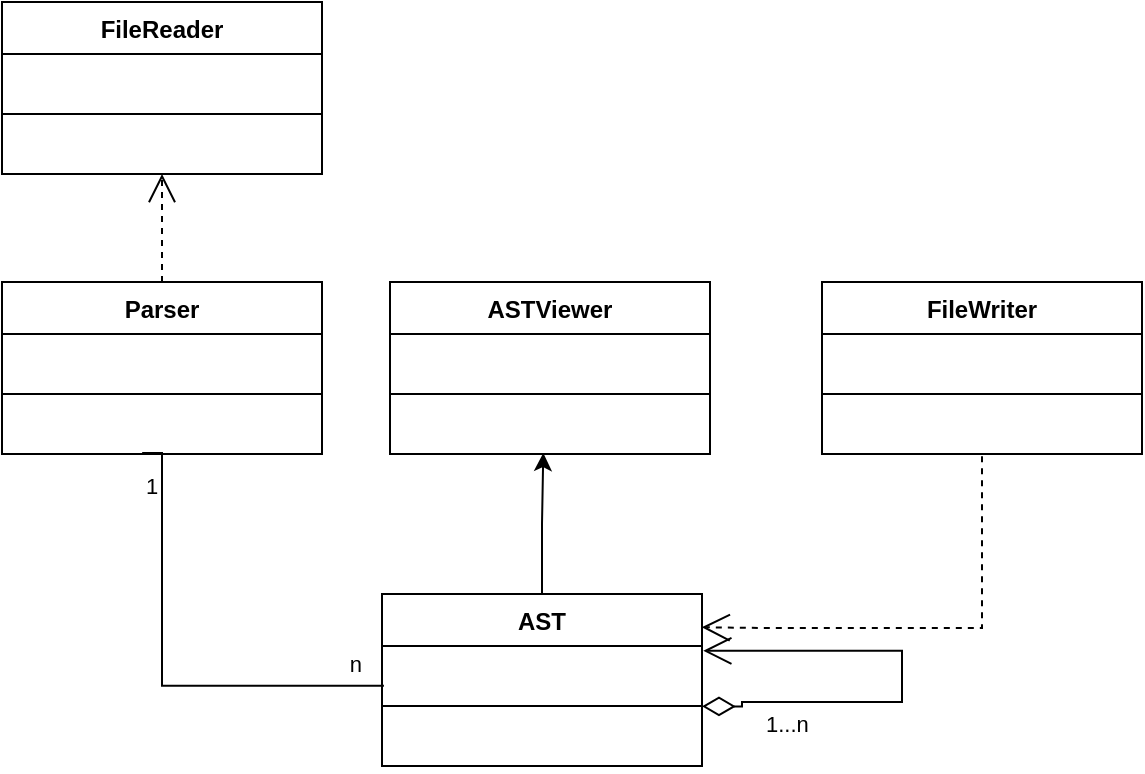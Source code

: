 <mxfile version="22.1.8" type="github">
  <diagram id="C5RBs43oDa-KdzZeNtuy" name="Page-1">
    <mxGraphModel dx="719" dy="398" grid="1" gridSize="10" guides="1" tooltips="1" connect="1" arrows="1" fold="1" page="1" pageScale="1" pageWidth="827" pageHeight="1169" math="0" shadow="0">
      <root>
        <mxCell id="WIyWlLk6GJQsqaUBKTNV-0" />
        <mxCell id="WIyWlLk6GJQsqaUBKTNV-1" parent="WIyWlLk6GJQsqaUBKTNV-0" />
        <mxCell id="NJ7ylM0C1uJUMBEiCNZn-0" value="Parser" style="swimlane;fontStyle=1;align=center;verticalAlign=top;childLayout=stackLayout;horizontal=1;startSize=26;horizontalStack=0;resizeParent=1;resizeParentMax=0;resizeLast=0;collapsible=1;marginBottom=0;whiteSpace=wrap;html=1;" vertex="1" parent="WIyWlLk6GJQsqaUBKTNV-1">
          <mxGeometry x="220" y="200" width="160" height="86" as="geometry" />
        </mxCell>
        <mxCell id="NJ7ylM0C1uJUMBEiCNZn-1" value="&amp;nbsp; &amp;nbsp;" style="text;strokeColor=none;fillColor=none;align=left;verticalAlign=top;spacingLeft=4;spacingRight=4;overflow=hidden;rotatable=0;points=[[0,0.5],[1,0.5]];portConstraint=eastwest;whiteSpace=wrap;html=1;" vertex="1" parent="NJ7ylM0C1uJUMBEiCNZn-0">
          <mxGeometry y="26" width="160" height="26" as="geometry" />
        </mxCell>
        <mxCell id="NJ7ylM0C1uJUMBEiCNZn-2" value="" style="line;strokeWidth=1;fillColor=none;align=left;verticalAlign=middle;spacingTop=-1;spacingLeft=3;spacingRight=3;rotatable=0;labelPosition=right;points=[];portConstraint=eastwest;strokeColor=inherit;" vertex="1" parent="NJ7ylM0C1uJUMBEiCNZn-0">
          <mxGeometry y="52" width="160" height="8" as="geometry" />
        </mxCell>
        <mxCell id="NJ7ylM0C1uJUMBEiCNZn-3" value="&amp;nbsp; &amp;nbsp;" style="text;strokeColor=none;fillColor=none;align=left;verticalAlign=top;spacingLeft=4;spacingRight=4;overflow=hidden;rotatable=0;points=[[0,0.5],[1,0.5]];portConstraint=eastwest;whiteSpace=wrap;html=1;" vertex="1" parent="NJ7ylM0C1uJUMBEiCNZn-0">
          <mxGeometry y="60" width="160" height="26" as="geometry" />
        </mxCell>
        <mxCell id="NJ7ylM0C1uJUMBEiCNZn-4" value="ASTViewer" style="swimlane;fontStyle=1;align=center;verticalAlign=top;childLayout=stackLayout;horizontal=1;startSize=26;horizontalStack=0;resizeParent=1;resizeParentMax=0;resizeLast=0;collapsible=1;marginBottom=0;whiteSpace=wrap;html=1;" vertex="1" parent="WIyWlLk6GJQsqaUBKTNV-1">
          <mxGeometry x="414" y="200" width="160" height="86" as="geometry" />
        </mxCell>
        <mxCell id="NJ7ylM0C1uJUMBEiCNZn-5" value="&amp;nbsp; &amp;nbsp;" style="text;strokeColor=none;fillColor=none;align=left;verticalAlign=top;spacingLeft=4;spacingRight=4;overflow=hidden;rotatable=0;points=[[0,0.5],[1,0.5]];portConstraint=eastwest;whiteSpace=wrap;html=1;" vertex="1" parent="NJ7ylM0C1uJUMBEiCNZn-4">
          <mxGeometry y="26" width="160" height="26" as="geometry" />
        </mxCell>
        <mxCell id="NJ7ylM0C1uJUMBEiCNZn-6" value="" style="line;strokeWidth=1;fillColor=none;align=left;verticalAlign=middle;spacingTop=-1;spacingLeft=3;spacingRight=3;rotatable=0;labelPosition=right;points=[];portConstraint=eastwest;strokeColor=inherit;" vertex="1" parent="NJ7ylM0C1uJUMBEiCNZn-4">
          <mxGeometry y="52" width="160" height="8" as="geometry" />
        </mxCell>
        <mxCell id="NJ7ylM0C1uJUMBEiCNZn-7" value="&amp;nbsp; &amp;nbsp;" style="text;strokeColor=none;fillColor=none;align=left;verticalAlign=top;spacingLeft=4;spacingRight=4;overflow=hidden;rotatable=0;points=[[0,0.5],[1,0.5]];portConstraint=eastwest;whiteSpace=wrap;html=1;" vertex="1" parent="NJ7ylM0C1uJUMBEiCNZn-4">
          <mxGeometry y="60" width="160" height="26" as="geometry" />
        </mxCell>
        <mxCell id="NJ7ylM0C1uJUMBEiCNZn-8" value="FileReader" style="swimlane;fontStyle=1;align=center;verticalAlign=top;childLayout=stackLayout;horizontal=1;startSize=26;horizontalStack=0;resizeParent=1;resizeParentMax=0;resizeLast=0;collapsible=1;marginBottom=0;whiteSpace=wrap;html=1;" vertex="1" parent="WIyWlLk6GJQsqaUBKTNV-1">
          <mxGeometry x="220" y="60" width="160" height="86" as="geometry" />
        </mxCell>
        <mxCell id="NJ7ylM0C1uJUMBEiCNZn-9" value="&amp;nbsp; &amp;nbsp;" style="text;strokeColor=none;fillColor=none;align=left;verticalAlign=top;spacingLeft=4;spacingRight=4;overflow=hidden;rotatable=0;points=[[0,0.5],[1,0.5]];portConstraint=eastwest;whiteSpace=wrap;html=1;" vertex="1" parent="NJ7ylM0C1uJUMBEiCNZn-8">
          <mxGeometry y="26" width="160" height="26" as="geometry" />
        </mxCell>
        <mxCell id="NJ7ylM0C1uJUMBEiCNZn-10" value="" style="line;strokeWidth=1;fillColor=none;align=left;verticalAlign=middle;spacingTop=-1;spacingLeft=3;spacingRight=3;rotatable=0;labelPosition=right;points=[];portConstraint=eastwest;strokeColor=inherit;" vertex="1" parent="NJ7ylM0C1uJUMBEiCNZn-8">
          <mxGeometry y="52" width="160" height="8" as="geometry" />
        </mxCell>
        <mxCell id="NJ7ylM0C1uJUMBEiCNZn-11" value="&amp;nbsp; &amp;nbsp;" style="text;strokeColor=none;fillColor=none;align=left;verticalAlign=top;spacingLeft=4;spacingRight=4;overflow=hidden;rotatable=0;points=[[0,0.5],[1,0.5]];portConstraint=eastwest;whiteSpace=wrap;html=1;" vertex="1" parent="NJ7ylM0C1uJUMBEiCNZn-8">
          <mxGeometry y="60" width="160" height="26" as="geometry" />
        </mxCell>
        <mxCell id="NJ7ylM0C1uJUMBEiCNZn-12" value="FileWriter" style="swimlane;fontStyle=1;align=center;verticalAlign=top;childLayout=stackLayout;horizontal=1;startSize=26;horizontalStack=0;resizeParent=1;resizeParentMax=0;resizeLast=0;collapsible=1;marginBottom=0;whiteSpace=wrap;html=1;" vertex="1" parent="WIyWlLk6GJQsqaUBKTNV-1">
          <mxGeometry x="630" y="200" width="160" height="86" as="geometry" />
        </mxCell>
        <mxCell id="NJ7ylM0C1uJUMBEiCNZn-13" value="&amp;nbsp; &amp;nbsp;" style="text;strokeColor=none;fillColor=none;align=left;verticalAlign=top;spacingLeft=4;spacingRight=4;overflow=hidden;rotatable=0;points=[[0,0.5],[1,0.5]];portConstraint=eastwest;whiteSpace=wrap;html=1;" vertex="1" parent="NJ7ylM0C1uJUMBEiCNZn-12">
          <mxGeometry y="26" width="160" height="26" as="geometry" />
        </mxCell>
        <mxCell id="NJ7ylM0C1uJUMBEiCNZn-14" value="" style="line;strokeWidth=1;fillColor=none;align=left;verticalAlign=middle;spacingTop=-1;spacingLeft=3;spacingRight=3;rotatable=0;labelPosition=right;points=[];portConstraint=eastwest;strokeColor=inherit;" vertex="1" parent="NJ7ylM0C1uJUMBEiCNZn-12">
          <mxGeometry y="52" width="160" height="8" as="geometry" />
        </mxCell>
        <mxCell id="NJ7ylM0C1uJUMBEiCNZn-15" value="&amp;nbsp; &amp;nbsp;" style="text;strokeColor=none;fillColor=none;align=left;verticalAlign=top;spacingLeft=4;spacingRight=4;overflow=hidden;rotatable=0;points=[[0,0.5],[1,0.5]];portConstraint=eastwest;whiteSpace=wrap;html=1;" vertex="1" parent="NJ7ylM0C1uJUMBEiCNZn-12">
          <mxGeometry y="60" width="160" height="26" as="geometry" />
        </mxCell>
        <mxCell id="NJ7ylM0C1uJUMBEiCNZn-16" value="AST" style="swimlane;fontStyle=1;align=center;verticalAlign=top;childLayout=stackLayout;horizontal=1;startSize=26;horizontalStack=0;resizeParent=1;resizeParentMax=0;resizeLast=0;collapsible=1;marginBottom=0;whiteSpace=wrap;html=1;" vertex="1" parent="WIyWlLk6GJQsqaUBKTNV-1">
          <mxGeometry x="410" y="356" width="160" height="86" as="geometry" />
        </mxCell>
        <mxCell id="NJ7ylM0C1uJUMBEiCNZn-17" value="&amp;nbsp; &amp;nbsp;" style="text;strokeColor=none;fillColor=none;align=left;verticalAlign=top;spacingLeft=4;spacingRight=4;overflow=hidden;rotatable=0;points=[[0,0.5],[1,0.5]];portConstraint=eastwest;whiteSpace=wrap;html=1;" vertex="1" parent="NJ7ylM0C1uJUMBEiCNZn-16">
          <mxGeometry y="26" width="160" height="26" as="geometry" />
        </mxCell>
        <mxCell id="NJ7ylM0C1uJUMBEiCNZn-18" value="" style="line;strokeWidth=1;fillColor=none;align=left;verticalAlign=middle;spacingTop=-1;spacingLeft=3;spacingRight=3;rotatable=0;labelPosition=right;points=[];portConstraint=eastwest;strokeColor=inherit;" vertex="1" parent="NJ7ylM0C1uJUMBEiCNZn-16">
          <mxGeometry y="52" width="160" height="8" as="geometry" />
        </mxCell>
        <mxCell id="NJ7ylM0C1uJUMBEiCNZn-19" value="&amp;nbsp; &amp;nbsp;" style="text;strokeColor=none;fillColor=none;align=left;verticalAlign=top;spacingLeft=4;spacingRight=4;overflow=hidden;rotatable=0;points=[[0,0.5],[1,0.5]];portConstraint=eastwest;whiteSpace=wrap;html=1;" vertex="1" parent="NJ7ylM0C1uJUMBEiCNZn-16">
          <mxGeometry y="60" width="160" height="26" as="geometry" />
        </mxCell>
        <mxCell id="NJ7ylM0C1uJUMBEiCNZn-21" style="edgeStyle=orthogonalEdgeStyle;rounded=0;orthogonalLoop=1;jettySize=auto;html=1;entryX=0.479;entryY=0.981;entryDx=0;entryDy=0;entryPerimeter=0;" edge="1" parent="WIyWlLk6GJQsqaUBKTNV-1" source="NJ7ylM0C1uJUMBEiCNZn-16" target="NJ7ylM0C1uJUMBEiCNZn-7">
          <mxGeometry relative="1" as="geometry" />
        </mxCell>
        <mxCell id="NJ7ylM0C1uJUMBEiCNZn-24" value="1...n" style="endArrow=open;html=1;endSize=12;startArrow=diamondThin;startSize=14;startFill=0;edgeStyle=orthogonalEdgeStyle;align=left;verticalAlign=bottom;rounded=0;entryX=1.004;entryY=0.172;entryDx=0;entryDy=0;entryPerimeter=0;" edge="1" parent="WIyWlLk6GJQsqaUBKTNV-1">
          <mxGeometry x="-0.715" y="-20" relative="1" as="geometry">
            <mxPoint x="570" y="412.18" as="sourcePoint" />
            <mxPoint x="570.64" y="384.392" as="targetPoint" />
            <Array as="points">
              <mxPoint x="590" y="412" />
              <mxPoint x="590" y="410" />
              <mxPoint x="670" y="410" />
              <mxPoint x="670" y="384" />
            </Array>
            <mxPoint as="offset" />
          </mxGeometry>
        </mxCell>
        <mxCell id="NJ7ylM0C1uJUMBEiCNZn-25" value="" style="endArrow=none;html=1;edgeStyle=orthogonalEdgeStyle;rounded=0;exitX=0.438;exitY=0.979;exitDx=0;exitDy=0;exitPerimeter=0;entryX=0.006;entryY=0.764;entryDx=0;entryDy=0;entryPerimeter=0;" edge="1" parent="WIyWlLk6GJQsqaUBKTNV-1" source="NJ7ylM0C1uJUMBEiCNZn-3" target="NJ7ylM0C1uJUMBEiCNZn-17">
          <mxGeometry relative="1" as="geometry">
            <mxPoint x="260" y="250" as="sourcePoint" />
            <mxPoint x="443" y="350" as="targetPoint" />
            <Array as="points">
              <mxPoint x="300" y="286" />
              <mxPoint x="300" y="402" />
            </Array>
          </mxGeometry>
        </mxCell>
        <mxCell id="NJ7ylM0C1uJUMBEiCNZn-26" value="1" style="edgeLabel;resizable=0;html=1;align=left;verticalAlign=bottom;" connectable="0" vertex="1" parent="NJ7ylM0C1uJUMBEiCNZn-25">
          <mxGeometry x="-1" relative="1" as="geometry">
            <mxPoint y="25" as="offset" />
          </mxGeometry>
        </mxCell>
        <mxCell id="NJ7ylM0C1uJUMBEiCNZn-27" value="n" style="edgeLabel;resizable=0;html=1;align=right;verticalAlign=bottom;" connectable="0" vertex="1" parent="NJ7ylM0C1uJUMBEiCNZn-25">
          <mxGeometry x="1" relative="1" as="geometry">
            <mxPoint x="-11" y="-2" as="offset" />
          </mxGeometry>
        </mxCell>
        <mxCell id="NJ7ylM0C1uJUMBEiCNZn-28" value="" style="endArrow=open;endSize=12;dashed=1;html=1;rounded=0;edgeStyle=orthogonalEdgeStyle;exitX=0.5;exitY=0;exitDx=0;exitDy=0;entryX=0.5;entryY=1;entryDx=0;entryDy=0;" edge="1" parent="WIyWlLk6GJQsqaUBKTNV-1" source="NJ7ylM0C1uJUMBEiCNZn-0" target="NJ7ylM0C1uJUMBEiCNZn-8">
          <mxGeometry width="160" relative="1" as="geometry">
            <mxPoint x="430" y="250" as="sourcePoint" />
            <mxPoint x="590" y="250" as="targetPoint" />
          </mxGeometry>
        </mxCell>
        <mxCell id="NJ7ylM0C1uJUMBEiCNZn-29" value="" style="endArrow=open;endSize=12;dashed=1;html=1;rounded=0;edgeStyle=orthogonalEdgeStyle;entryX=0.999;entryY=0.193;entryDx=0;entryDy=0;entryPerimeter=0;exitX=0.5;exitY=1.042;exitDx=0;exitDy=0;exitPerimeter=0;" edge="1" parent="WIyWlLk6GJQsqaUBKTNV-1" source="NJ7ylM0C1uJUMBEiCNZn-15" target="NJ7ylM0C1uJUMBEiCNZn-16">
          <mxGeometry width="160" relative="1" as="geometry">
            <mxPoint x="430" y="250" as="sourcePoint" />
            <mxPoint x="590" y="250" as="targetPoint" />
            <Array as="points">
              <mxPoint x="710" y="373" />
              <mxPoint x="600" y="373" />
            </Array>
          </mxGeometry>
        </mxCell>
      </root>
    </mxGraphModel>
  </diagram>
</mxfile>
